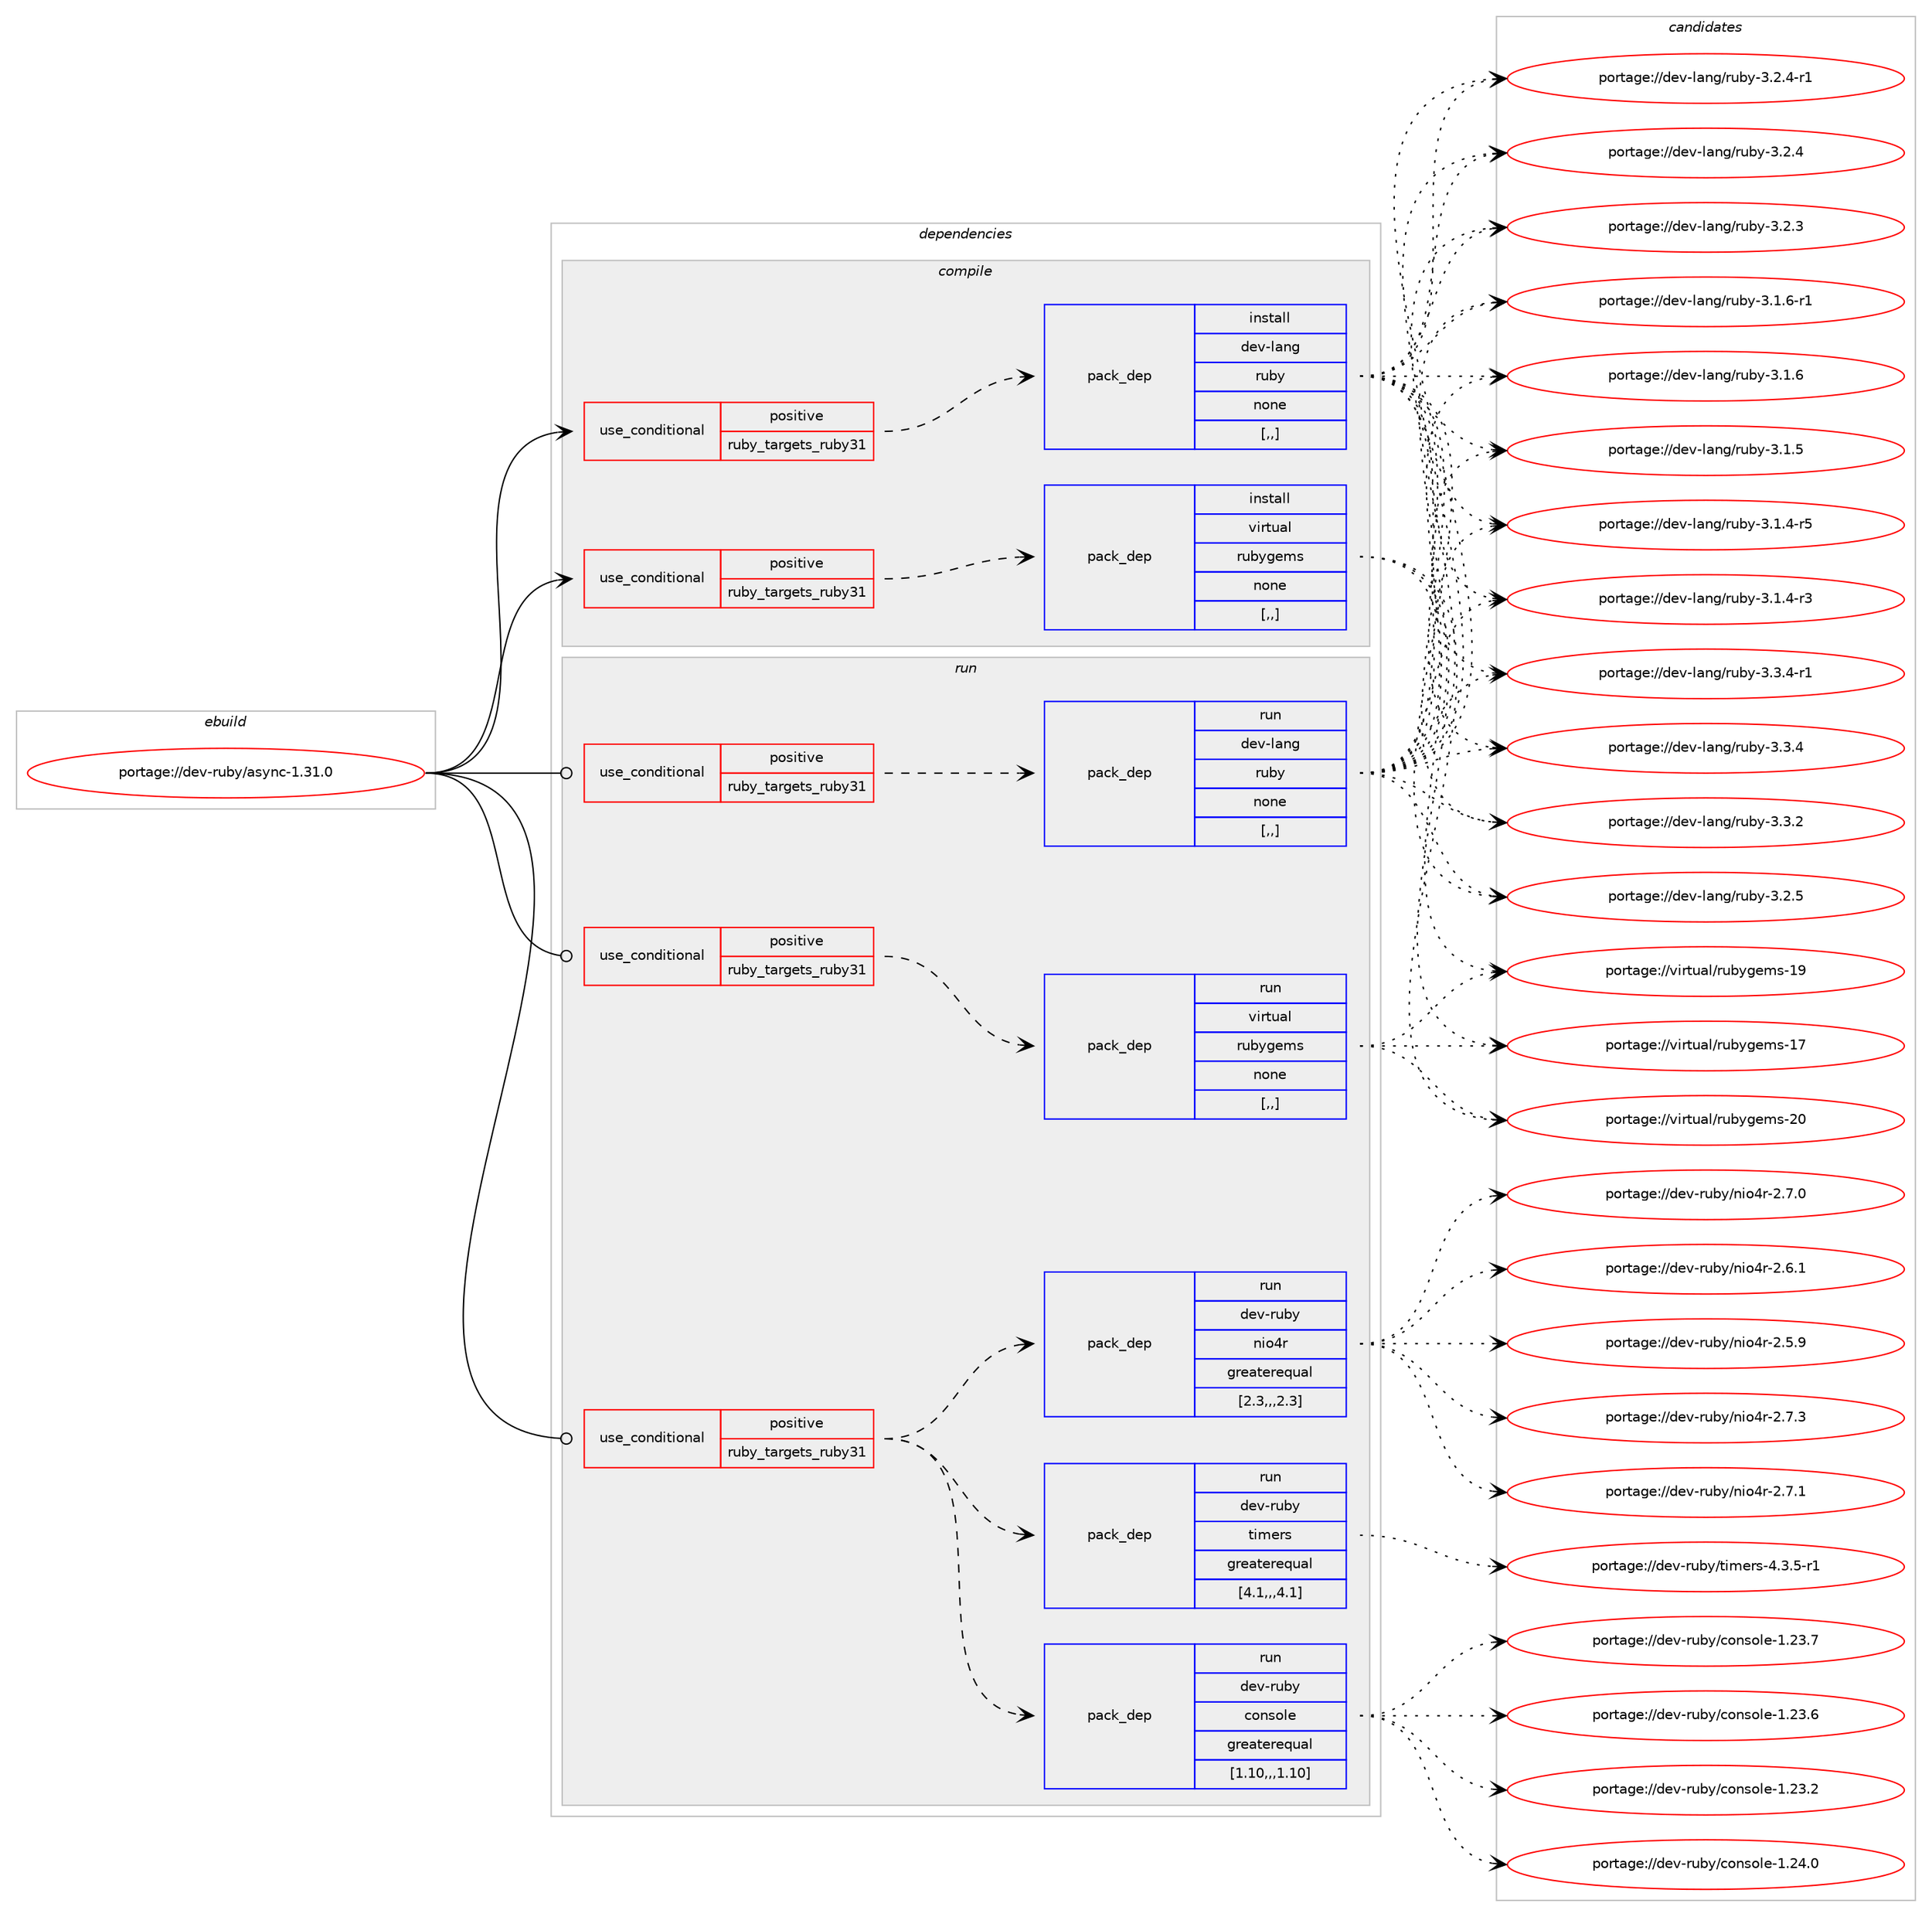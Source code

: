 digraph prolog {

# *************
# Graph options
# *************

newrank=true;
concentrate=true;
compound=true;
graph [rankdir=LR,fontname=Helvetica,fontsize=10,ranksep=1.5];#, ranksep=2.5, nodesep=0.2];
edge  [arrowhead=vee];
node  [fontname=Helvetica,fontsize=10];

# **********
# The ebuild
# **********

subgraph cluster_leftcol {
color=gray;
label=<<i>ebuild</i>>;
id [label="portage://dev-ruby/async-1.31.0", color=red, width=4, href="../dev-ruby/async-1.31.0.svg"];
}

# ****************
# The dependencies
# ****************

subgraph cluster_midcol {
color=gray;
label=<<i>dependencies</i>>;
subgraph cluster_compile {
fillcolor="#eeeeee";
style=filled;
label=<<i>compile</i>>;
subgraph cond44546 {
dependency176980 [label=<<TABLE BORDER="0" CELLBORDER="1" CELLSPACING="0" CELLPADDING="4"><TR><TD ROWSPAN="3" CELLPADDING="10">use_conditional</TD></TR><TR><TD>positive</TD></TR><TR><TD>ruby_targets_ruby31</TD></TR></TABLE>>, shape=none, color=red];
subgraph pack131142 {
dependency176981 [label=<<TABLE BORDER="0" CELLBORDER="1" CELLSPACING="0" CELLPADDING="4" WIDTH="220"><TR><TD ROWSPAN="6" CELLPADDING="30">pack_dep</TD></TR><TR><TD WIDTH="110">install</TD></TR><TR><TD>dev-lang</TD></TR><TR><TD>ruby</TD></TR><TR><TD>none</TD></TR><TR><TD>[,,]</TD></TR></TABLE>>, shape=none, color=blue];
}
dependency176980:e -> dependency176981:w [weight=20,style="dashed",arrowhead="vee"];
}
id:e -> dependency176980:w [weight=20,style="solid",arrowhead="vee"];
subgraph cond44547 {
dependency176982 [label=<<TABLE BORDER="0" CELLBORDER="1" CELLSPACING="0" CELLPADDING="4"><TR><TD ROWSPAN="3" CELLPADDING="10">use_conditional</TD></TR><TR><TD>positive</TD></TR><TR><TD>ruby_targets_ruby31</TD></TR></TABLE>>, shape=none, color=red];
subgraph pack131143 {
dependency176983 [label=<<TABLE BORDER="0" CELLBORDER="1" CELLSPACING="0" CELLPADDING="4" WIDTH="220"><TR><TD ROWSPAN="6" CELLPADDING="30">pack_dep</TD></TR><TR><TD WIDTH="110">install</TD></TR><TR><TD>virtual</TD></TR><TR><TD>rubygems</TD></TR><TR><TD>none</TD></TR><TR><TD>[,,]</TD></TR></TABLE>>, shape=none, color=blue];
}
dependency176982:e -> dependency176983:w [weight=20,style="dashed",arrowhead="vee"];
}
id:e -> dependency176982:w [weight=20,style="solid",arrowhead="vee"];
}
subgraph cluster_compileandrun {
fillcolor="#eeeeee";
style=filled;
label=<<i>compile and run</i>>;
}
subgraph cluster_run {
fillcolor="#eeeeee";
style=filled;
label=<<i>run</i>>;
subgraph cond44548 {
dependency176984 [label=<<TABLE BORDER="0" CELLBORDER="1" CELLSPACING="0" CELLPADDING="4"><TR><TD ROWSPAN="3" CELLPADDING="10">use_conditional</TD></TR><TR><TD>positive</TD></TR><TR><TD>ruby_targets_ruby31</TD></TR></TABLE>>, shape=none, color=red];
subgraph pack131144 {
dependency176985 [label=<<TABLE BORDER="0" CELLBORDER="1" CELLSPACING="0" CELLPADDING="4" WIDTH="220"><TR><TD ROWSPAN="6" CELLPADDING="30">pack_dep</TD></TR><TR><TD WIDTH="110">run</TD></TR><TR><TD>dev-lang</TD></TR><TR><TD>ruby</TD></TR><TR><TD>none</TD></TR><TR><TD>[,,]</TD></TR></TABLE>>, shape=none, color=blue];
}
dependency176984:e -> dependency176985:w [weight=20,style="dashed",arrowhead="vee"];
}
id:e -> dependency176984:w [weight=20,style="solid",arrowhead="odot"];
subgraph cond44549 {
dependency176986 [label=<<TABLE BORDER="0" CELLBORDER="1" CELLSPACING="0" CELLPADDING="4"><TR><TD ROWSPAN="3" CELLPADDING="10">use_conditional</TD></TR><TR><TD>positive</TD></TR><TR><TD>ruby_targets_ruby31</TD></TR></TABLE>>, shape=none, color=red];
subgraph pack131145 {
dependency176987 [label=<<TABLE BORDER="0" CELLBORDER="1" CELLSPACING="0" CELLPADDING="4" WIDTH="220"><TR><TD ROWSPAN="6" CELLPADDING="30">pack_dep</TD></TR><TR><TD WIDTH="110">run</TD></TR><TR><TD>dev-ruby</TD></TR><TR><TD>console</TD></TR><TR><TD>greaterequal</TD></TR><TR><TD>[1.10,,,1.10]</TD></TR></TABLE>>, shape=none, color=blue];
}
dependency176986:e -> dependency176987:w [weight=20,style="dashed",arrowhead="vee"];
subgraph pack131146 {
dependency176988 [label=<<TABLE BORDER="0" CELLBORDER="1" CELLSPACING="0" CELLPADDING="4" WIDTH="220"><TR><TD ROWSPAN="6" CELLPADDING="30">pack_dep</TD></TR><TR><TD WIDTH="110">run</TD></TR><TR><TD>dev-ruby</TD></TR><TR><TD>nio4r</TD></TR><TR><TD>greaterequal</TD></TR><TR><TD>[2.3,,,2.3]</TD></TR></TABLE>>, shape=none, color=blue];
}
dependency176986:e -> dependency176988:w [weight=20,style="dashed",arrowhead="vee"];
subgraph pack131147 {
dependency176989 [label=<<TABLE BORDER="0" CELLBORDER="1" CELLSPACING="0" CELLPADDING="4" WIDTH="220"><TR><TD ROWSPAN="6" CELLPADDING="30">pack_dep</TD></TR><TR><TD WIDTH="110">run</TD></TR><TR><TD>dev-ruby</TD></TR><TR><TD>timers</TD></TR><TR><TD>greaterequal</TD></TR><TR><TD>[4.1,,,4.1]</TD></TR></TABLE>>, shape=none, color=blue];
}
dependency176986:e -> dependency176989:w [weight=20,style="dashed",arrowhead="vee"];
}
id:e -> dependency176986:w [weight=20,style="solid",arrowhead="odot"];
subgraph cond44550 {
dependency176990 [label=<<TABLE BORDER="0" CELLBORDER="1" CELLSPACING="0" CELLPADDING="4"><TR><TD ROWSPAN="3" CELLPADDING="10">use_conditional</TD></TR><TR><TD>positive</TD></TR><TR><TD>ruby_targets_ruby31</TD></TR></TABLE>>, shape=none, color=red];
subgraph pack131148 {
dependency176991 [label=<<TABLE BORDER="0" CELLBORDER="1" CELLSPACING="0" CELLPADDING="4" WIDTH="220"><TR><TD ROWSPAN="6" CELLPADDING="30">pack_dep</TD></TR><TR><TD WIDTH="110">run</TD></TR><TR><TD>virtual</TD></TR><TR><TD>rubygems</TD></TR><TR><TD>none</TD></TR><TR><TD>[,,]</TD></TR></TABLE>>, shape=none, color=blue];
}
dependency176990:e -> dependency176991:w [weight=20,style="dashed",arrowhead="vee"];
}
id:e -> dependency176990:w [weight=20,style="solid",arrowhead="odot"];
}
}

# **************
# The candidates
# **************

subgraph cluster_choices {
rank=same;
color=gray;
label=<<i>candidates</i>>;

subgraph choice131142 {
color=black;
nodesep=1;
choice100101118451089711010347114117981214551465146524511449 [label="portage://dev-lang/ruby-3.3.4-r1", color=red, width=4,href="../dev-lang/ruby-3.3.4-r1.svg"];
choice10010111845108971101034711411798121455146514652 [label="portage://dev-lang/ruby-3.3.4", color=red, width=4,href="../dev-lang/ruby-3.3.4.svg"];
choice10010111845108971101034711411798121455146514650 [label="portage://dev-lang/ruby-3.3.2", color=red, width=4,href="../dev-lang/ruby-3.3.2.svg"];
choice10010111845108971101034711411798121455146504653 [label="portage://dev-lang/ruby-3.2.5", color=red, width=4,href="../dev-lang/ruby-3.2.5.svg"];
choice100101118451089711010347114117981214551465046524511449 [label="portage://dev-lang/ruby-3.2.4-r1", color=red, width=4,href="../dev-lang/ruby-3.2.4-r1.svg"];
choice10010111845108971101034711411798121455146504652 [label="portage://dev-lang/ruby-3.2.4", color=red, width=4,href="../dev-lang/ruby-3.2.4.svg"];
choice10010111845108971101034711411798121455146504651 [label="portage://dev-lang/ruby-3.2.3", color=red, width=4,href="../dev-lang/ruby-3.2.3.svg"];
choice100101118451089711010347114117981214551464946544511449 [label="portage://dev-lang/ruby-3.1.6-r1", color=red, width=4,href="../dev-lang/ruby-3.1.6-r1.svg"];
choice10010111845108971101034711411798121455146494654 [label="portage://dev-lang/ruby-3.1.6", color=red, width=4,href="../dev-lang/ruby-3.1.6.svg"];
choice10010111845108971101034711411798121455146494653 [label="portage://dev-lang/ruby-3.1.5", color=red, width=4,href="../dev-lang/ruby-3.1.5.svg"];
choice100101118451089711010347114117981214551464946524511453 [label="portage://dev-lang/ruby-3.1.4-r5", color=red, width=4,href="../dev-lang/ruby-3.1.4-r5.svg"];
choice100101118451089711010347114117981214551464946524511451 [label="portage://dev-lang/ruby-3.1.4-r3", color=red, width=4,href="../dev-lang/ruby-3.1.4-r3.svg"];
dependency176981:e -> choice100101118451089711010347114117981214551465146524511449:w [style=dotted,weight="100"];
dependency176981:e -> choice10010111845108971101034711411798121455146514652:w [style=dotted,weight="100"];
dependency176981:e -> choice10010111845108971101034711411798121455146514650:w [style=dotted,weight="100"];
dependency176981:e -> choice10010111845108971101034711411798121455146504653:w [style=dotted,weight="100"];
dependency176981:e -> choice100101118451089711010347114117981214551465046524511449:w [style=dotted,weight="100"];
dependency176981:e -> choice10010111845108971101034711411798121455146504652:w [style=dotted,weight="100"];
dependency176981:e -> choice10010111845108971101034711411798121455146504651:w [style=dotted,weight="100"];
dependency176981:e -> choice100101118451089711010347114117981214551464946544511449:w [style=dotted,weight="100"];
dependency176981:e -> choice10010111845108971101034711411798121455146494654:w [style=dotted,weight="100"];
dependency176981:e -> choice10010111845108971101034711411798121455146494653:w [style=dotted,weight="100"];
dependency176981:e -> choice100101118451089711010347114117981214551464946524511453:w [style=dotted,weight="100"];
dependency176981:e -> choice100101118451089711010347114117981214551464946524511451:w [style=dotted,weight="100"];
}
subgraph choice131143 {
color=black;
nodesep=1;
choice118105114116117971084711411798121103101109115455048 [label="portage://virtual/rubygems-20", color=red, width=4,href="../virtual/rubygems-20.svg"];
choice118105114116117971084711411798121103101109115454957 [label="portage://virtual/rubygems-19", color=red, width=4,href="../virtual/rubygems-19.svg"];
choice118105114116117971084711411798121103101109115454955 [label="portage://virtual/rubygems-17", color=red, width=4,href="../virtual/rubygems-17.svg"];
dependency176983:e -> choice118105114116117971084711411798121103101109115455048:w [style=dotted,weight="100"];
dependency176983:e -> choice118105114116117971084711411798121103101109115454957:w [style=dotted,weight="100"];
dependency176983:e -> choice118105114116117971084711411798121103101109115454955:w [style=dotted,weight="100"];
}
subgraph choice131144 {
color=black;
nodesep=1;
choice100101118451089711010347114117981214551465146524511449 [label="portage://dev-lang/ruby-3.3.4-r1", color=red, width=4,href="../dev-lang/ruby-3.3.4-r1.svg"];
choice10010111845108971101034711411798121455146514652 [label="portage://dev-lang/ruby-3.3.4", color=red, width=4,href="../dev-lang/ruby-3.3.4.svg"];
choice10010111845108971101034711411798121455146514650 [label="portage://dev-lang/ruby-3.3.2", color=red, width=4,href="../dev-lang/ruby-3.3.2.svg"];
choice10010111845108971101034711411798121455146504653 [label="portage://dev-lang/ruby-3.2.5", color=red, width=4,href="../dev-lang/ruby-3.2.5.svg"];
choice100101118451089711010347114117981214551465046524511449 [label="portage://dev-lang/ruby-3.2.4-r1", color=red, width=4,href="../dev-lang/ruby-3.2.4-r1.svg"];
choice10010111845108971101034711411798121455146504652 [label="portage://dev-lang/ruby-3.2.4", color=red, width=4,href="../dev-lang/ruby-3.2.4.svg"];
choice10010111845108971101034711411798121455146504651 [label="portage://dev-lang/ruby-3.2.3", color=red, width=4,href="../dev-lang/ruby-3.2.3.svg"];
choice100101118451089711010347114117981214551464946544511449 [label="portage://dev-lang/ruby-3.1.6-r1", color=red, width=4,href="../dev-lang/ruby-3.1.6-r1.svg"];
choice10010111845108971101034711411798121455146494654 [label="portage://dev-lang/ruby-3.1.6", color=red, width=4,href="../dev-lang/ruby-3.1.6.svg"];
choice10010111845108971101034711411798121455146494653 [label="portage://dev-lang/ruby-3.1.5", color=red, width=4,href="../dev-lang/ruby-3.1.5.svg"];
choice100101118451089711010347114117981214551464946524511453 [label="portage://dev-lang/ruby-3.1.4-r5", color=red, width=4,href="../dev-lang/ruby-3.1.4-r5.svg"];
choice100101118451089711010347114117981214551464946524511451 [label="portage://dev-lang/ruby-3.1.4-r3", color=red, width=4,href="../dev-lang/ruby-3.1.4-r3.svg"];
dependency176985:e -> choice100101118451089711010347114117981214551465146524511449:w [style=dotted,weight="100"];
dependency176985:e -> choice10010111845108971101034711411798121455146514652:w [style=dotted,weight="100"];
dependency176985:e -> choice10010111845108971101034711411798121455146514650:w [style=dotted,weight="100"];
dependency176985:e -> choice10010111845108971101034711411798121455146504653:w [style=dotted,weight="100"];
dependency176985:e -> choice100101118451089711010347114117981214551465046524511449:w [style=dotted,weight="100"];
dependency176985:e -> choice10010111845108971101034711411798121455146504652:w [style=dotted,weight="100"];
dependency176985:e -> choice10010111845108971101034711411798121455146504651:w [style=dotted,weight="100"];
dependency176985:e -> choice100101118451089711010347114117981214551464946544511449:w [style=dotted,weight="100"];
dependency176985:e -> choice10010111845108971101034711411798121455146494654:w [style=dotted,weight="100"];
dependency176985:e -> choice10010111845108971101034711411798121455146494653:w [style=dotted,weight="100"];
dependency176985:e -> choice100101118451089711010347114117981214551464946524511453:w [style=dotted,weight="100"];
dependency176985:e -> choice100101118451089711010347114117981214551464946524511451:w [style=dotted,weight="100"];
}
subgraph choice131145 {
color=black;
nodesep=1;
choice1001011184511411798121479911111011511110810145494650524648 [label="portage://dev-ruby/console-1.24.0", color=red, width=4,href="../dev-ruby/console-1.24.0.svg"];
choice1001011184511411798121479911111011511110810145494650514655 [label="portage://dev-ruby/console-1.23.7", color=red, width=4,href="../dev-ruby/console-1.23.7.svg"];
choice1001011184511411798121479911111011511110810145494650514654 [label="portage://dev-ruby/console-1.23.6", color=red, width=4,href="../dev-ruby/console-1.23.6.svg"];
choice1001011184511411798121479911111011511110810145494650514650 [label="portage://dev-ruby/console-1.23.2", color=red, width=4,href="../dev-ruby/console-1.23.2.svg"];
dependency176987:e -> choice1001011184511411798121479911111011511110810145494650524648:w [style=dotted,weight="100"];
dependency176987:e -> choice1001011184511411798121479911111011511110810145494650514655:w [style=dotted,weight="100"];
dependency176987:e -> choice1001011184511411798121479911111011511110810145494650514654:w [style=dotted,weight="100"];
dependency176987:e -> choice1001011184511411798121479911111011511110810145494650514650:w [style=dotted,weight="100"];
}
subgraph choice131146 {
color=black;
nodesep=1;
choice10010111845114117981214711010511152114455046554651 [label="portage://dev-ruby/nio4r-2.7.3", color=red, width=4,href="../dev-ruby/nio4r-2.7.3.svg"];
choice10010111845114117981214711010511152114455046554649 [label="portage://dev-ruby/nio4r-2.7.1", color=red, width=4,href="../dev-ruby/nio4r-2.7.1.svg"];
choice10010111845114117981214711010511152114455046554648 [label="portage://dev-ruby/nio4r-2.7.0", color=red, width=4,href="../dev-ruby/nio4r-2.7.0.svg"];
choice10010111845114117981214711010511152114455046544649 [label="portage://dev-ruby/nio4r-2.6.1", color=red, width=4,href="../dev-ruby/nio4r-2.6.1.svg"];
choice10010111845114117981214711010511152114455046534657 [label="portage://dev-ruby/nio4r-2.5.9", color=red, width=4,href="../dev-ruby/nio4r-2.5.9.svg"];
dependency176988:e -> choice10010111845114117981214711010511152114455046554651:w [style=dotted,weight="100"];
dependency176988:e -> choice10010111845114117981214711010511152114455046554649:w [style=dotted,weight="100"];
dependency176988:e -> choice10010111845114117981214711010511152114455046554648:w [style=dotted,weight="100"];
dependency176988:e -> choice10010111845114117981214711010511152114455046544649:w [style=dotted,weight="100"];
dependency176988:e -> choice10010111845114117981214711010511152114455046534657:w [style=dotted,weight="100"];
}
subgraph choice131147 {
color=black;
nodesep=1;
choice1001011184511411798121471161051091011141154552465146534511449 [label="portage://dev-ruby/timers-4.3.5-r1", color=red, width=4,href="../dev-ruby/timers-4.3.5-r1.svg"];
dependency176989:e -> choice1001011184511411798121471161051091011141154552465146534511449:w [style=dotted,weight="100"];
}
subgraph choice131148 {
color=black;
nodesep=1;
choice118105114116117971084711411798121103101109115455048 [label="portage://virtual/rubygems-20", color=red, width=4,href="../virtual/rubygems-20.svg"];
choice118105114116117971084711411798121103101109115454957 [label="portage://virtual/rubygems-19", color=red, width=4,href="../virtual/rubygems-19.svg"];
choice118105114116117971084711411798121103101109115454955 [label="portage://virtual/rubygems-17", color=red, width=4,href="../virtual/rubygems-17.svg"];
dependency176991:e -> choice118105114116117971084711411798121103101109115455048:w [style=dotted,weight="100"];
dependency176991:e -> choice118105114116117971084711411798121103101109115454957:w [style=dotted,weight="100"];
dependency176991:e -> choice118105114116117971084711411798121103101109115454955:w [style=dotted,weight="100"];
}
}

}
